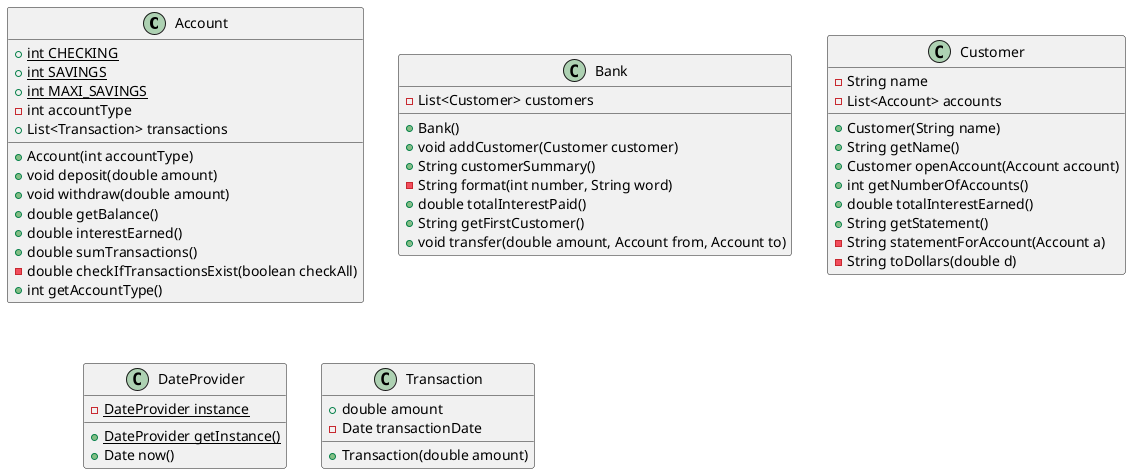 @startuml
class Account [[java:com.abc.Account]] {
	+{static}int CHECKING
	+{static}int SAVINGS
	+{static}int MAXI_SAVINGS
	-int accountType
	+List<Transaction> transactions
	+Account(int accountType)
	+void deposit(double amount)
	+void withdraw(double amount)
	+double getBalance()
	+double interestEarned()
	+double sumTransactions()
	-double checkIfTransactionsExist(boolean checkAll)
	+int getAccountType()
}

class Bank [[java:com.abc.Bank]] {
	-List<Customer> customers
	+Bank()
	+void addCustomer(Customer customer)
	+String customerSummary()
	-String format(int number, String word)
	+double totalInterestPaid()
	+String getFirstCustomer()
	+void transfer(double amount, Account from, Account to)
}

class Customer [[java:com.abc.Customer]] {
	-String name
	-List<Account> accounts
	+Customer(String name)
	+String getName()
	+Customer openAccount(Account account)
	+int getNumberOfAccounts()
	+double totalInterestEarned()
	+String getStatement()
	-String statementForAccount(Account a)
	-String toDollars(double d)
}

class DateProvider [[java:com.abc.DateProvider]] {
	-{static}DateProvider instance
	+{static}DateProvider getInstance()
	+Date now()
}

class Transaction [[java:com.abc.Transaction]] {
	+double amount
	-Date transactionDate
	+Transaction(double amount)
}
@enduml
@enduml